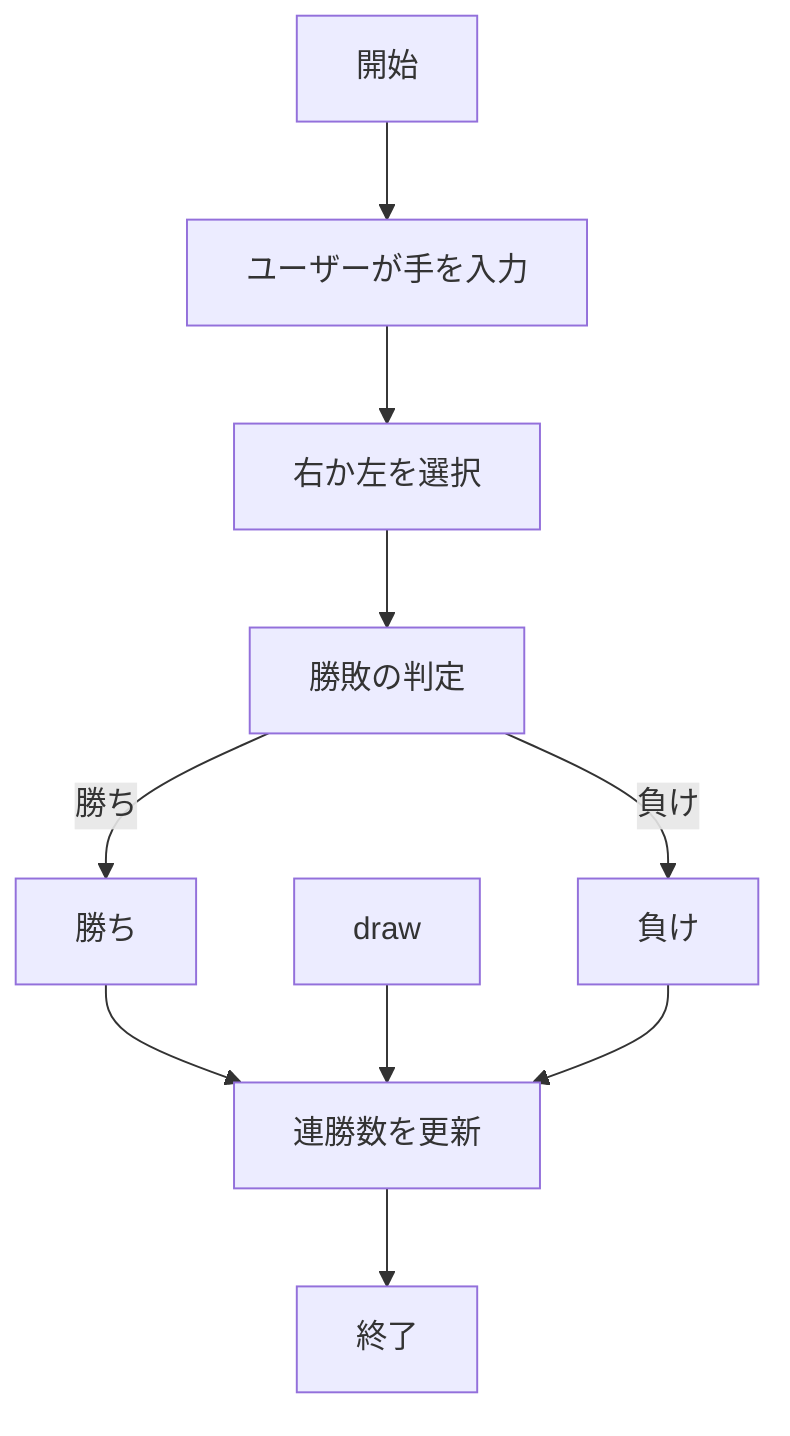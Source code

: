 flowchart TD
    start["開始"] --> input["ユーザーが手を入力"]
    input --> cpu["右か左を選択"]
    cpu --> judge["勝敗の判定"]
    judge -->|勝ち| win["勝ち"]
    judge -->|負け| lose["負け"]
    win --> update["連勝数を更新"]
    draw --> update
    lose --> update
    update --> finish["終了"]